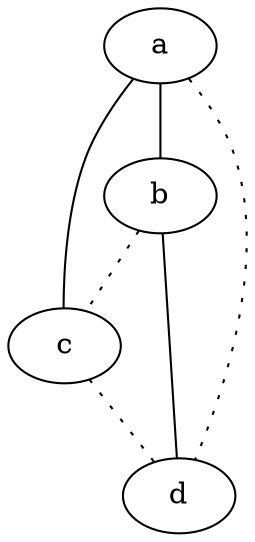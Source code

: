 graph {
a -- b;
a -- c;
a -- d [style=dotted];
b -- c [style=dotted];
b -- d;
c -- d [style=dotted];
}
